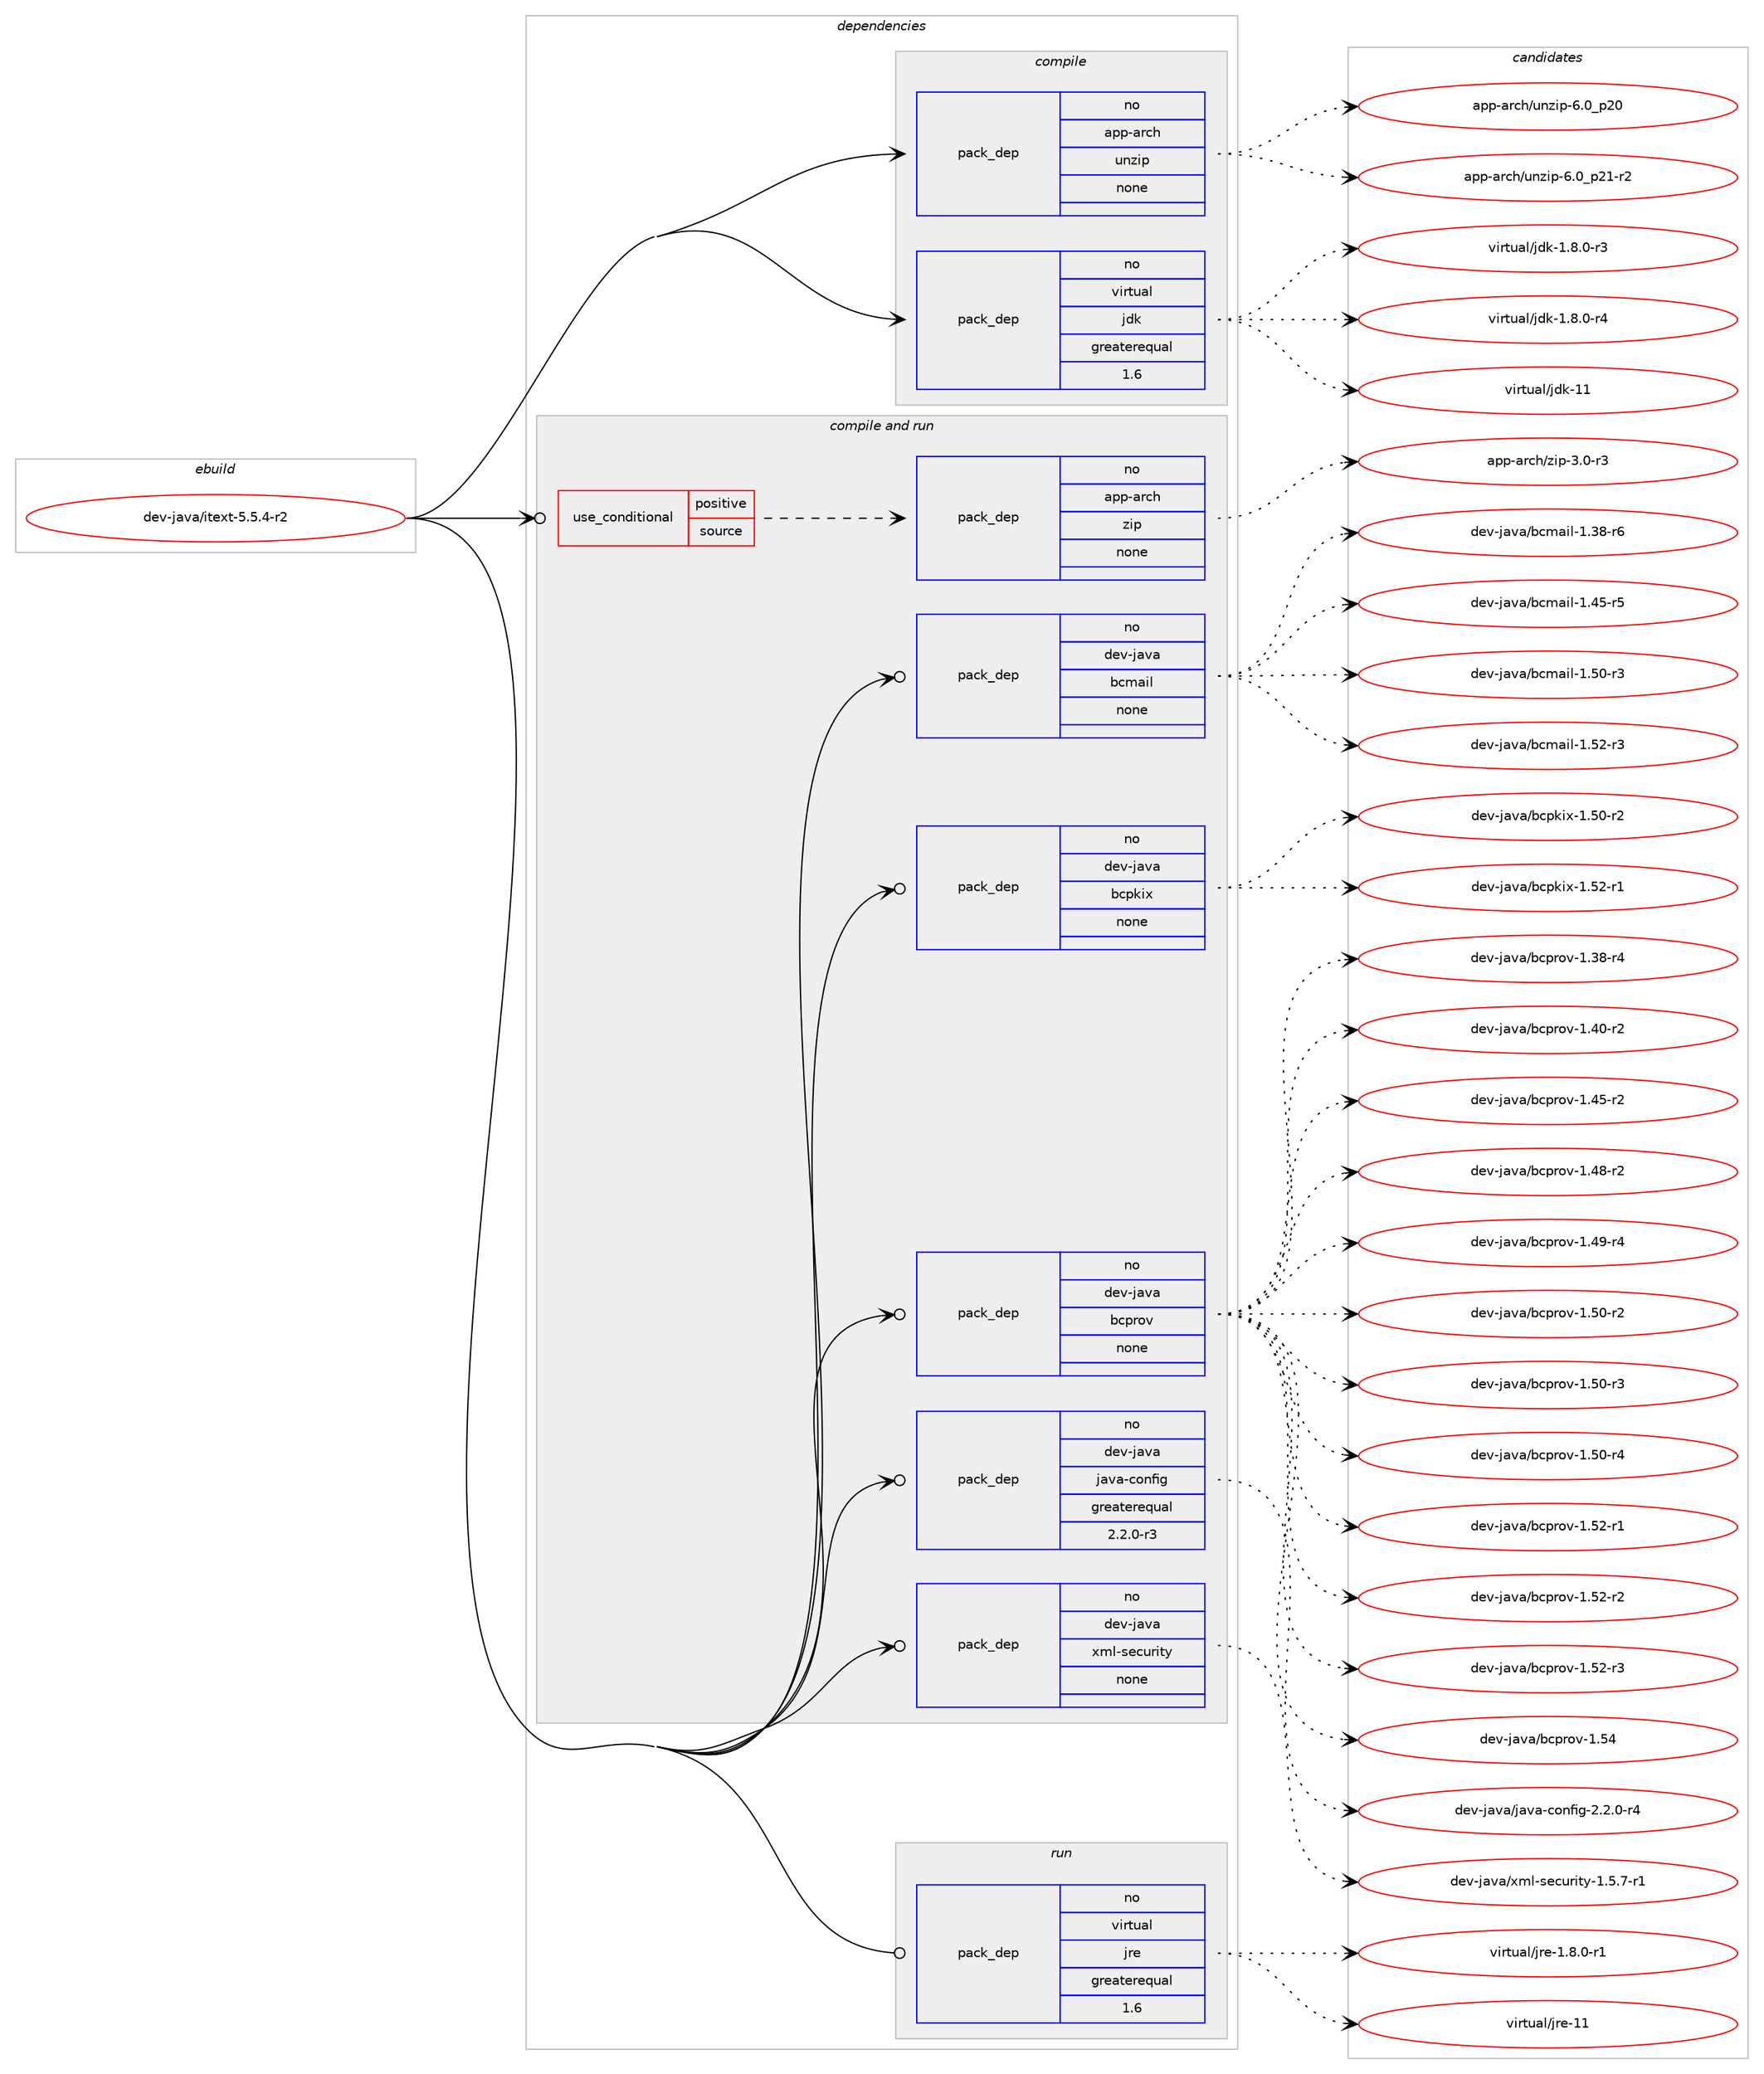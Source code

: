 digraph prolog {

# *************
# Graph options
# *************

newrank=true;
concentrate=true;
compound=true;
graph [rankdir=LR,fontname=Helvetica,fontsize=10,ranksep=1.5];#, ranksep=2.5, nodesep=0.2];
edge  [arrowhead=vee];
node  [fontname=Helvetica,fontsize=10];

# **********
# The ebuild
# **********

subgraph cluster_leftcol {
color=gray;
rank=same;
label=<<i>ebuild</i>>;
id [label="dev-java/itext-5.5.4-r2", color=red, width=4, href="../dev-java/itext-5.5.4-r2.svg"];
}

# ****************
# The dependencies
# ****************

subgraph cluster_midcol {
color=gray;
label=<<i>dependencies</i>>;
subgraph cluster_compile {
fillcolor="#eeeeee";
style=filled;
label=<<i>compile</i>>;
subgraph pack968121 {
dependency1353336 [label=<<TABLE BORDER="0" CELLBORDER="1" CELLSPACING="0" CELLPADDING="4" WIDTH="220"><TR><TD ROWSPAN="6" CELLPADDING="30">pack_dep</TD></TR><TR><TD WIDTH="110">no</TD></TR><TR><TD>app-arch</TD></TR><TR><TD>unzip</TD></TR><TR><TD>none</TD></TR><TR><TD></TD></TR></TABLE>>, shape=none, color=blue];
}
id:e -> dependency1353336:w [weight=20,style="solid",arrowhead="vee"];
subgraph pack968122 {
dependency1353337 [label=<<TABLE BORDER="0" CELLBORDER="1" CELLSPACING="0" CELLPADDING="4" WIDTH="220"><TR><TD ROWSPAN="6" CELLPADDING="30">pack_dep</TD></TR><TR><TD WIDTH="110">no</TD></TR><TR><TD>virtual</TD></TR><TR><TD>jdk</TD></TR><TR><TD>greaterequal</TD></TR><TR><TD>1.6</TD></TR></TABLE>>, shape=none, color=blue];
}
id:e -> dependency1353337:w [weight=20,style="solid",arrowhead="vee"];
}
subgraph cluster_compileandrun {
fillcolor="#eeeeee";
style=filled;
label=<<i>compile and run</i>>;
subgraph cond362782 {
dependency1353338 [label=<<TABLE BORDER="0" CELLBORDER="1" CELLSPACING="0" CELLPADDING="4"><TR><TD ROWSPAN="3" CELLPADDING="10">use_conditional</TD></TR><TR><TD>positive</TD></TR><TR><TD>source</TD></TR></TABLE>>, shape=none, color=red];
subgraph pack968123 {
dependency1353339 [label=<<TABLE BORDER="0" CELLBORDER="1" CELLSPACING="0" CELLPADDING="4" WIDTH="220"><TR><TD ROWSPAN="6" CELLPADDING="30">pack_dep</TD></TR><TR><TD WIDTH="110">no</TD></TR><TR><TD>app-arch</TD></TR><TR><TD>zip</TD></TR><TR><TD>none</TD></TR><TR><TD></TD></TR></TABLE>>, shape=none, color=blue];
}
dependency1353338:e -> dependency1353339:w [weight=20,style="dashed",arrowhead="vee"];
}
id:e -> dependency1353338:w [weight=20,style="solid",arrowhead="odotvee"];
subgraph pack968124 {
dependency1353340 [label=<<TABLE BORDER="0" CELLBORDER="1" CELLSPACING="0" CELLPADDING="4" WIDTH="220"><TR><TD ROWSPAN="6" CELLPADDING="30">pack_dep</TD></TR><TR><TD WIDTH="110">no</TD></TR><TR><TD>dev-java</TD></TR><TR><TD>bcmail</TD></TR><TR><TD>none</TD></TR><TR><TD></TD></TR></TABLE>>, shape=none, color=blue];
}
id:e -> dependency1353340:w [weight=20,style="solid",arrowhead="odotvee"];
subgraph pack968125 {
dependency1353341 [label=<<TABLE BORDER="0" CELLBORDER="1" CELLSPACING="0" CELLPADDING="4" WIDTH="220"><TR><TD ROWSPAN="6" CELLPADDING="30">pack_dep</TD></TR><TR><TD WIDTH="110">no</TD></TR><TR><TD>dev-java</TD></TR><TR><TD>bcpkix</TD></TR><TR><TD>none</TD></TR><TR><TD></TD></TR></TABLE>>, shape=none, color=blue];
}
id:e -> dependency1353341:w [weight=20,style="solid",arrowhead="odotvee"];
subgraph pack968126 {
dependency1353342 [label=<<TABLE BORDER="0" CELLBORDER="1" CELLSPACING="0" CELLPADDING="4" WIDTH="220"><TR><TD ROWSPAN="6" CELLPADDING="30">pack_dep</TD></TR><TR><TD WIDTH="110">no</TD></TR><TR><TD>dev-java</TD></TR><TR><TD>bcprov</TD></TR><TR><TD>none</TD></TR><TR><TD></TD></TR></TABLE>>, shape=none, color=blue];
}
id:e -> dependency1353342:w [weight=20,style="solid",arrowhead="odotvee"];
subgraph pack968127 {
dependency1353343 [label=<<TABLE BORDER="0" CELLBORDER="1" CELLSPACING="0" CELLPADDING="4" WIDTH="220"><TR><TD ROWSPAN="6" CELLPADDING="30">pack_dep</TD></TR><TR><TD WIDTH="110">no</TD></TR><TR><TD>dev-java</TD></TR><TR><TD>java-config</TD></TR><TR><TD>greaterequal</TD></TR><TR><TD>2.2.0-r3</TD></TR></TABLE>>, shape=none, color=blue];
}
id:e -> dependency1353343:w [weight=20,style="solid",arrowhead="odotvee"];
subgraph pack968128 {
dependency1353344 [label=<<TABLE BORDER="0" CELLBORDER="1" CELLSPACING="0" CELLPADDING="4" WIDTH="220"><TR><TD ROWSPAN="6" CELLPADDING="30">pack_dep</TD></TR><TR><TD WIDTH="110">no</TD></TR><TR><TD>dev-java</TD></TR><TR><TD>xml-security</TD></TR><TR><TD>none</TD></TR><TR><TD></TD></TR></TABLE>>, shape=none, color=blue];
}
id:e -> dependency1353344:w [weight=20,style="solid",arrowhead="odotvee"];
}
subgraph cluster_run {
fillcolor="#eeeeee";
style=filled;
label=<<i>run</i>>;
subgraph pack968129 {
dependency1353345 [label=<<TABLE BORDER="0" CELLBORDER="1" CELLSPACING="0" CELLPADDING="4" WIDTH="220"><TR><TD ROWSPAN="6" CELLPADDING="30">pack_dep</TD></TR><TR><TD WIDTH="110">no</TD></TR><TR><TD>virtual</TD></TR><TR><TD>jre</TD></TR><TR><TD>greaterequal</TD></TR><TR><TD>1.6</TD></TR></TABLE>>, shape=none, color=blue];
}
id:e -> dependency1353345:w [weight=20,style="solid",arrowhead="odot"];
}
}

# **************
# The candidates
# **************

subgraph cluster_choices {
rank=same;
color=gray;
label=<<i>candidates</i>>;

subgraph choice968121 {
color=black;
nodesep=1;
choice971121124597114991044711711012210511245544648951125048 [label="app-arch/unzip-6.0_p20", color=red, width=4,href="../app-arch/unzip-6.0_p20.svg"];
choice9711211245971149910447117110122105112455446489511250494511450 [label="app-arch/unzip-6.0_p21-r2", color=red, width=4,href="../app-arch/unzip-6.0_p21-r2.svg"];
dependency1353336:e -> choice971121124597114991044711711012210511245544648951125048:w [style=dotted,weight="100"];
dependency1353336:e -> choice9711211245971149910447117110122105112455446489511250494511450:w [style=dotted,weight="100"];
}
subgraph choice968122 {
color=black;
nodesep=1;
choice11810511411611797108471061001074549465646484511451 [label="virtual/jdk-1.8.0-r3", color=red, width=4,href="../virtual/jdk-1.8.0-r3.svg"];
choice11810511411611797108471061001074549465646484511452 [label="virtual/jdk-1.8.0-r4", color=red, width=4,href="../virtual/jdk-1.8.0-r4.svg"];
choice1181051141161179710847106100107454949 [label="virtual/jdk-11", color=red, width=4,href="../virtual/jdk-11.svg"];
dependency1353337:e -> choice11810511411611797108471061001074549465646484511451:w [style=dotted,weight="100"];
dependency1353337:e -> choice11810511411611797108471061001074549465646484511452:w [style=dotted,weight="100"];
dependency1353337:e -> choice1181051141161179710847106100107454949:w [style=dotted,weight="100"];
}
subgraph choice968123 {
color=black;
nodesep=1;
choice9711211245971149910447122105112455146484511451 [label="app-arch/zip-3.0-r3", color=red, width=4,href="../app-arch/zip-3.0-r3.svg"];
dependency1353339:e -> choice9711211245971149910447122105112455146484511451:w [style=dotted,weight="100"];
}
subgraph choice968124 {
color=black;
nodesep=1;
choice1001011184510697118974798991099710510845494651564511454 [label="dev-java/bcmail-1.38-r6", color=red, width=4,href="../dev-java/bcmail-1.38-r6.svg"];
choice1001011184510697118974798991099710510845494652534511453 [label="dev-java/bcmail-1.45-r5", color=red, width=4,href="../dev-java/bcmail-1.45-r5.svg"];
choice1001011184510697118974798991099710510845494653484511451 [label="dev-java/bcmail-1.50-r3", color=red, width=4,href="../dev-java/bcmail-1.50-r3.svg"];
choice1001011184510697118974798991099710510845494653504511451 [label="dev-java/bcmail-1.52-r3", color=red, width=4,href="../dev-java/bcmail-1.52-r3.svg"];
dependency1353340:e -> choice1001011184510697118974798991099710510845494651564511454:w [style=dotted,weight="100"];
dependency1353340:e -> choice1001011184510697118974798991099710510845494652534511453:w [style=dotted,weight="100"];
dependency1353340:e -> choice1001011184510697118974798991099710510845494653484511451:w [style=dotted,weight="100"];
dependency1353340:e -> choice1001011184510697118974798991099710510845494653504511451:w [style=dotted,weight="100"];
}
subgraph choice968125 {
color=black;
nodesep=1;
choice10010111845106971189747989911210710512045494653484511450 [label="dev-java/bcpkix-1.50-r2", color=red, width=4,href="../dev-java/bcpkix-1.50-r2.svg"];
choice10010111845106971189747989911210710512045494653504511449 [label="dev-java/bcpkix-1.52-r1", color=red, width=4,href="../dev-java/bcpkix-1.52-r1.svg"];
dependency1353341:e -> choice10010111845106971189747989911210710512045494653484511450:w [style=dotted,weight="100"];
dependency1353341:e -> choice10010111845106971189747989911210710512045494653504511449:w [style=dotted,weight="100"];
}
subgraph choice968126 {
color=black;
nodesep=1;
choice10010111845106971189747989911211411111845494651564511452 [label="dev-java/bcprov-1.38-r4", color=red, width=4,href="../dev-java/bcprov-1.38-r4.svg"];
choice10010111845106971189747989911211411111845494652484511450 [label="dev-java/bcprov-1.40-r2", color=red, width=4,href="../dev-java/bcprov-1.40-r2.svg"];
choice10010111845106971189747989911211411111845494652534511450 [label="dev-java/bcprov-1.45-r2", color=red, width=4,href="../dev-java/bcprov-1.45-r2.svg"];
choice10010111845106971189747989911211411111845494652564511450 [label="dev-java/bcprov-1.48-r2", color=red, width=4,href="../dev-java/bcprov-1.48-r2.svg"];
choice10010111845106971189747989911211411111845494652574511452 [label="dev-java/bcprov-1.49-r4", color=red, width=4,href="../dev-java/bcprov-1.49-r4.svg"];
choice10010111845106971189747989911211411111845494653484511450 [label="dev-java/bcprov-1.50-r2", color=red, width=4,href="../dev-java/bcprov-1.50-r2.svg"];
choice10010111845106971189747989911211411111845494653484511451 [label="dev-java/bcprov-1.50-r3", color=red, width=4,href="../dev-java/bcprov-1.50-r3.svg"];
choice10010111845106971189747989911211411111845494653484511452 [label="dev-java/bcprov-1.50-r4", color=red, width=4,href="../dev-java/bcprov-1.50-r4.svg"];
choice10010111845106971189747989911211411111845494653504511449 [label="dev-java/bcprov-1.52-r1", color=red, width=4,href="../dev-java/bcprov-1.52-r1.svg"];
choice10010111845106971189747989911211411111845494653504511450 [label="dev-java/bcprov-1.52-r2", color=red, width=4,href="../dev-java/bcprov-1.52-r2.svg"];
choice10010111845106971189747989911211411111845494653504511451 [label="dev-java/bcprov-1.52-r3", color=red, width=4,href="../dev-java/bcprov-1.52-r3.svg"];
choice1001011184510697118974798991121141111184549465352 [label="dev-java/bcprov-1.54", color=red, width=4,href="../dev-java/bcprov-1.54.svg"];
dependency1353342:e -> choice10010111845106971189747989911211411111845494651564511452:w [style=dotted,weight="100"];
dependency1353342:e -> choice10010111845106971189747989911211411111845494652484511450:w [style=dotted,weight="100"];
dependency1353342:e -> choice10010111845106971189747989911211411111845494652534511450:w [style=dotted,weight="100"];
dependency1353342:e -> choice10010111845106971189747989911211411111845494652564511450:w [style=dotted,weight="100"];
dependency1353342:e -> choice10010111845106971189747989911211411111845494652574511452:w [style=dotted,weight="100"];
dependency1353342:e -> choice10010111845106971189747989911211411111845494653484511450:w [style=dotted,weight="100"];
dependency1353342:e -> choice10010111845106971189747989911211411111845494653484511451:w [style=dotted,weight="100"];
dependency1353342:e -> choice10010111845106971189747989911211411111845494653484511452:w [style=dotted,weight="100"];
dependency1353342:e -> choice10010111845106971189747989911211411111845494653504511449:w [style=dotted,weight="100"];
dependency1353342:e -> choice10010111845106971189747989911211411111845494653504511450:w [style=dotted,weight="100"];
dependency1353342:e -> choice10010111845106971189747989911211411111845494653504511451:w [style=dotted,weight="100"];
dependency1353342:e -> choice1001011184510697118974798991121141111184549465352:w [style=dotted,weight="100"];
}
subgraph choice968127 {
color=black;
nodesep=1;
choice10010111845106971189747106971189745991111101021051034550465046484511452 [label="dev-java/java-config-2.2.0-r4", color=red, width=4,href="../dev-java/java-config-2.2.0-r4.svg"];
dependency1353343:e -> choice10010111845106971189747106971189745991111101021051034550465046484511452:w [style=dotted,weight="100"];
}
subgraph choice968128 {
color=black;
nodesep=1;
choice1001011184510697118974712010910845115101991171141051161214549465346554511449 [label="dev-java/xml-security-1.5.7-r1", color=red, width=4,href="../dev-java/xml-security-1.5.7-r1.svg"];
dependency1353344:e -> choice1001011184510697118974712010910845115101991171141051161214549465346554511449:w [style=dotted,weight="100"];
}
subgraph choice968129 {
color=black;
nodesep=1;
choice11810511411611797108471061141014549465646484511449 [label="virtual/jre-1.8.0-r1", color=red, width=4,href="../virtual/jre-1.8.0-r1.svg"];
choice1181051141161179710847106114101454949 [label="virtual/jre-11", color=red, width=4,href="../virtual/jre-11.svg"];
dependency1353345:e -> choice11810511411611797108471061141014549465646484511449:w [style=dotted,weight="100"];
dependency1353345:e -> choice1181051141161179710847106114101454949:w [style=dotted,weight="100"];
}
}

}
